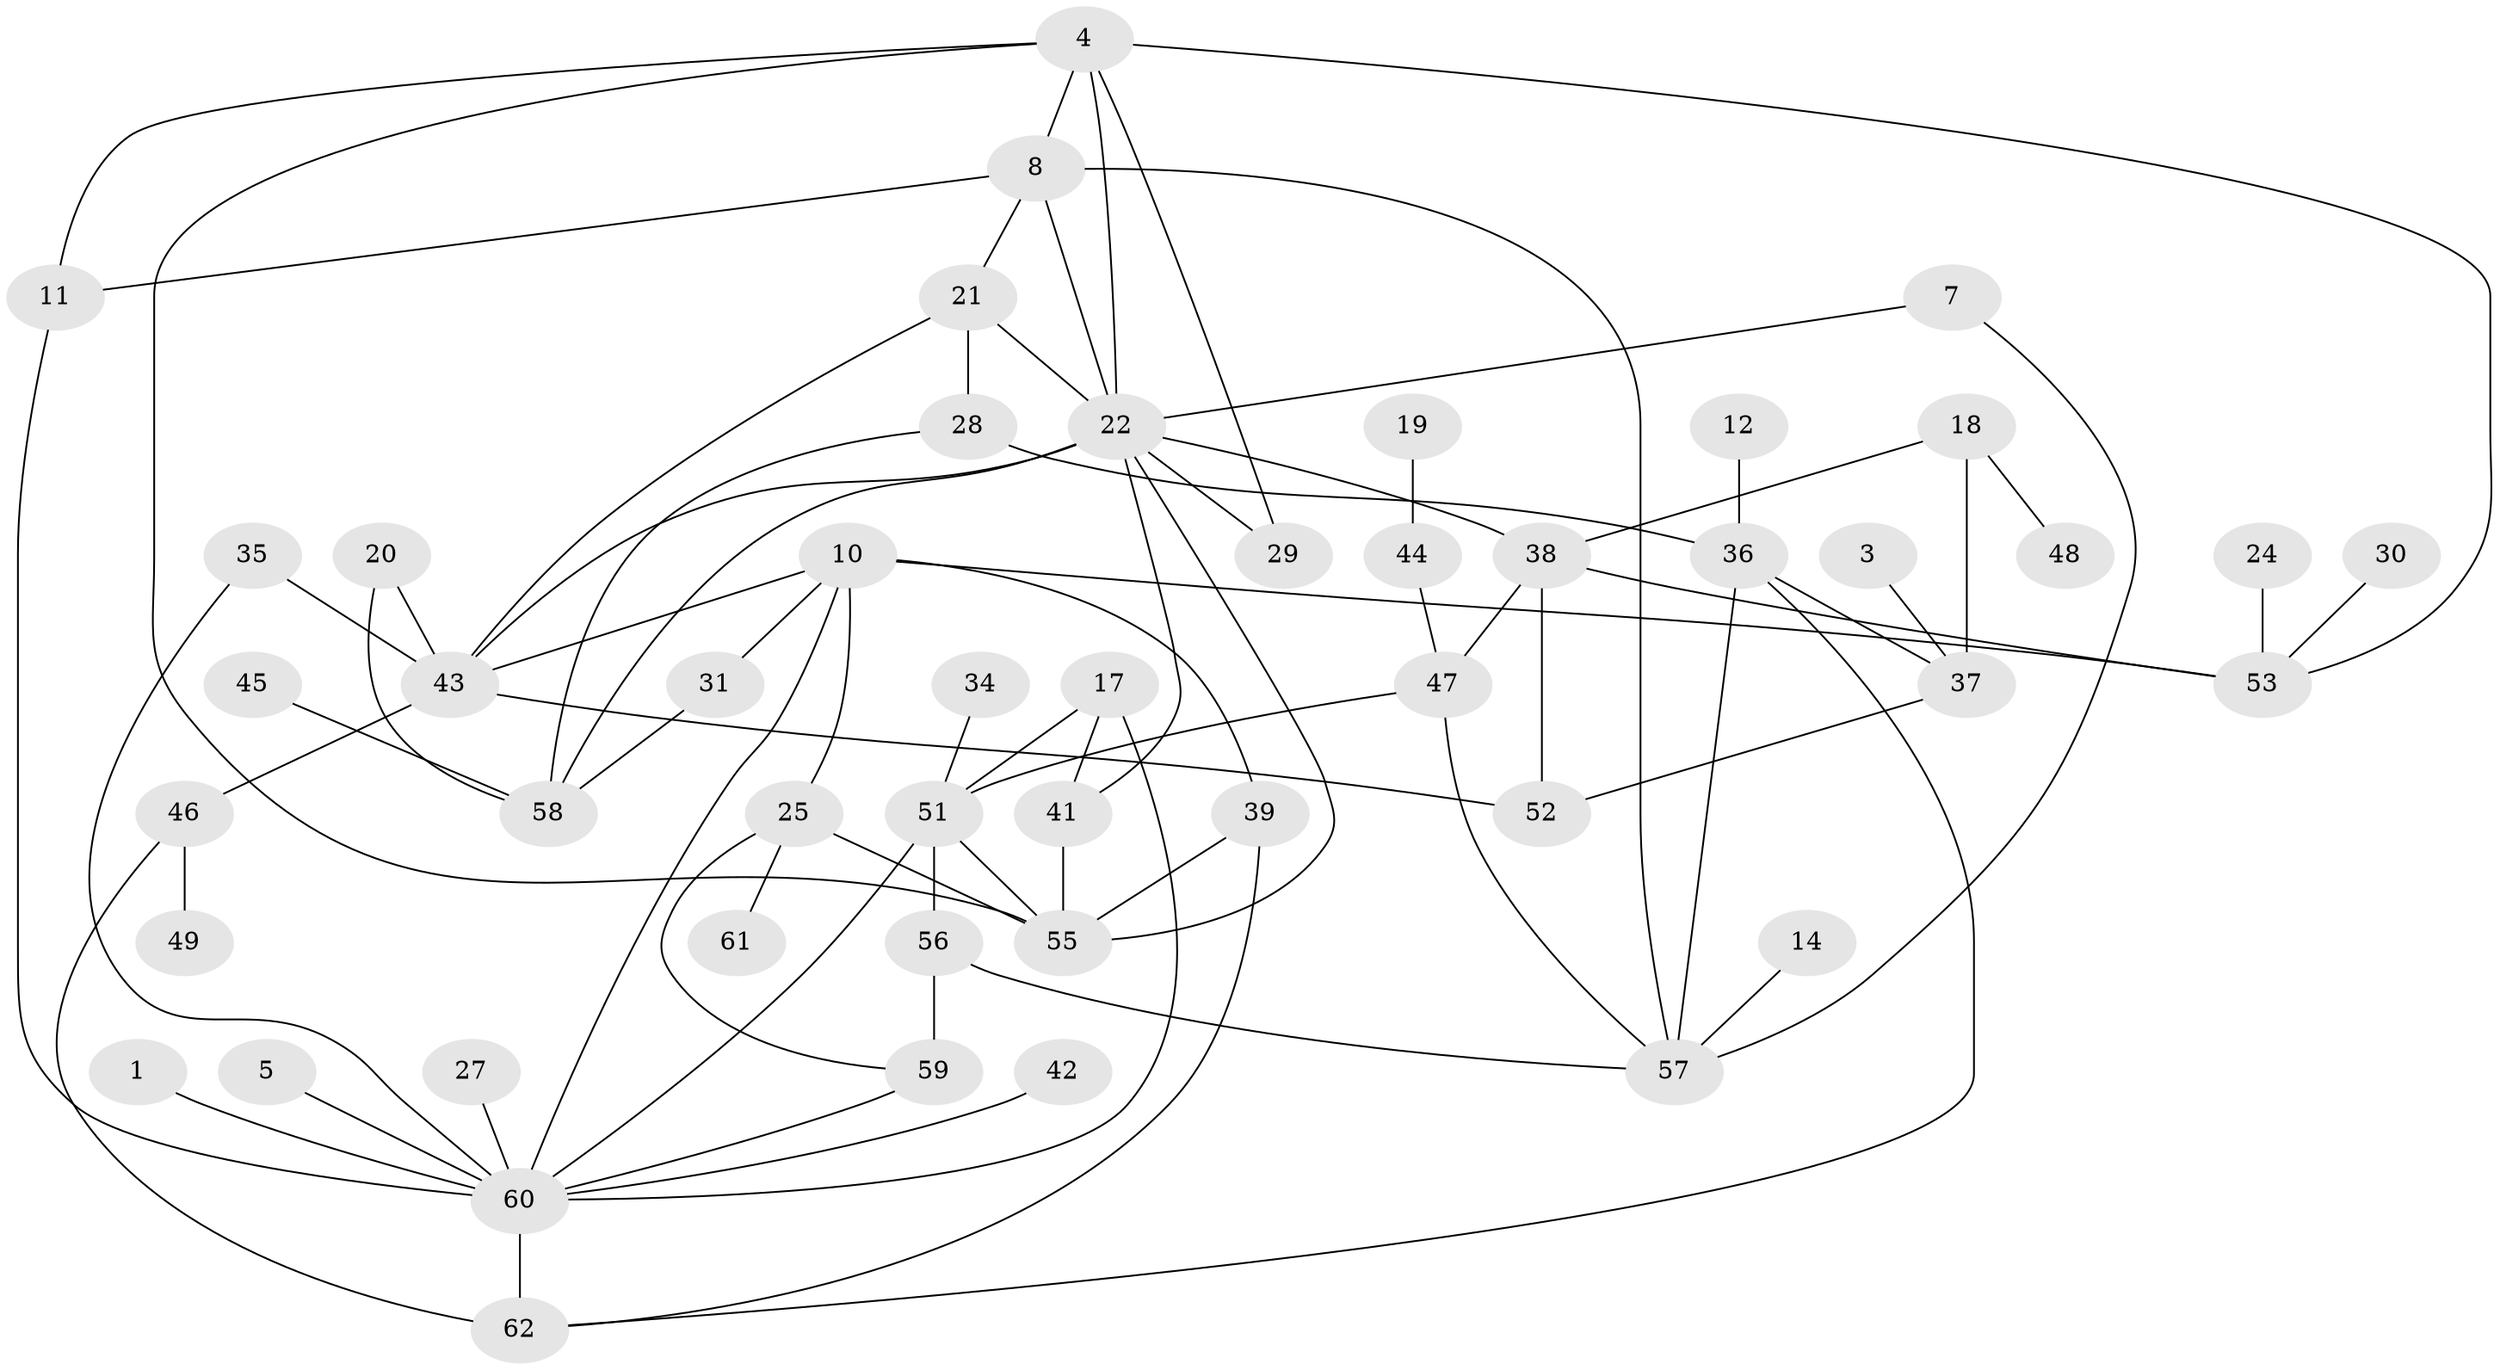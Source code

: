 // original degree distribution, {3: 0.1935483870967742, 1: 0.1935483870967742, 5: 0.06451612903225806, 2: 0.3064516129032258, 0: 0.0967741935483871, 4: 0.0967741935483871, 7: 0.016129032258064516, 6: 0.024193548387096774, 8: 0.008064516129032258}
// Generated by graph-tools (version 1.1) at 2025/00/03/09/25 03:00:53]
// undirected, 49 vertices, 80 edges
graph export_dot {
graph [start="1"]
  node [color=gray90,style=filled];
  1;
  3;
  4;
  5;
  7;
  8;
  10;
  11;
  12;
  14;
  17;
  18;
  19;
  20;
  21;
  22;
  24;
  25;
  27;
  28;
  29;
  30;
  31;
  34;
  35;
  36;
  37;
  38;
  39;
  41;
  42;
  43;
  44;
  45;
  46;
  47;
  48;
  49;
  51;
  52;
  53;
  55;
  56;
  57;
  58;
  59;
  60;
  61;
  62;
  1 -- 60 [weight=2.0];
  3 -- 37 [weight=1.0];
  4 -- 8 [weight=1.0];
  4 -- 11 [weight=1.0];
  4 -- 22 [weight=1.0];
  4 -- 29 [weight=1.0];
  4 -- 53 [weight=1.0];
  4 -- 55 [weight=1.0];
  5 -- 60 [weight=1.0];
  7 -- 22 [weight=1.0];
  7 -- 57 [weight=1.0];
  8 -- 11 [weight=1.0];
  8 -- 21 [weight=1.0];
  8 -- 22 [weight=1.0];
  8 -- 57 [weight=1.0];
  10 -- 25 [weight=1.0];
  10 -- 31 [weight=1.0];
  10 -- 39 [weight=1.0];
  10 -- 43 [weight=1.0];
  10 -- 53 [weight=1.0];
  10 -- 60 [weight=1.0];
  11 -- 60 [weight=1.0];
  12 -- 36 [weight=1.0];
  14 -- 57 [weight=1.0];
  17 -- 41 [weight=1.0];
  17 -- 51 [weight=1.0];
  17 -- 60 [weight=1.0];
  18 -- 37 [weight=1.0];
  18 -- 38 [weight=1.0];
  18 -- 48 [weight=1.0];
  19 -- 44 [weight=1.0];
  20 -- 43 [weight=1.0];
  20 -- 58 [weight=1.0];
  21 -- 22 [weight=1.0];
  21 -- 28 [weight=1.0];
  21 -- 43 [weight=1.0];
  22 -- 29 [weight=1.0];
  22 -- 38 [weight=2.0];
  22 -- 41 [weight=2.0];
  22 -- 43 [weight=1.0];
  22 -- 55 [weight=1.0];
  22 -- 58 [weight=2.0];
  24 -- 53 [weight=1.0];
  25 -- 55 [weight=1.0];
  25 -- 59 [weight=1.0];
  25 -- 61 [weight=1.0];
  27 -- 60 [weight=1.0];
  28 -- 36 [weight=1.0];
  28 -- 58 [weight=1.0];
  30 -- 53 [weight=1.0];
  31 -- 58 [weight=1.0];
  34 -- 51 [weight=1.0];
  35 -- 43 [weight=1.0];
  35 -- 60 [weight=1.0];
  36 -- 37 [weight=1.0];
  36 -- 57 [weight=1.0];
  36 -- 62 [weight=1.0];
  37 -- 52 [weight=1.0];
  38 -- 47 [weight=1.0];
  38 -- 52 [weight=1.0];
  38 -- 53 [weight=1.0];
  39 -- 55 [weight=1.0];
  39 -- 62 [weight=1.0];
  41 -- 55 [weight=1.0];
  42 -- 60 [weight=1.0];
  43 -- 46 [weight=1.0];
  43 -- 52 [weight=1.0];
  44 -- 47 [weight=1.0];
  45 -- 58 [weight=2.0];
  46 -- 49 [weight=1.0];
  46 -- 62 [weight=1.0];
  47 -- 51 [weight=1.0];
  47 -- 57 [weight=1.0];
  51 -- 55 [weight=1.0];
  51 -- 56 [weight=1.0];
  51 -- 60 [weight=1.0];
  56 -- 57 [weight=1.0];
  56 -- 59 [weight=1.0];
  59 -- 60 [weight=1.0];
  60 -- 62 [weight=2.0];
}

